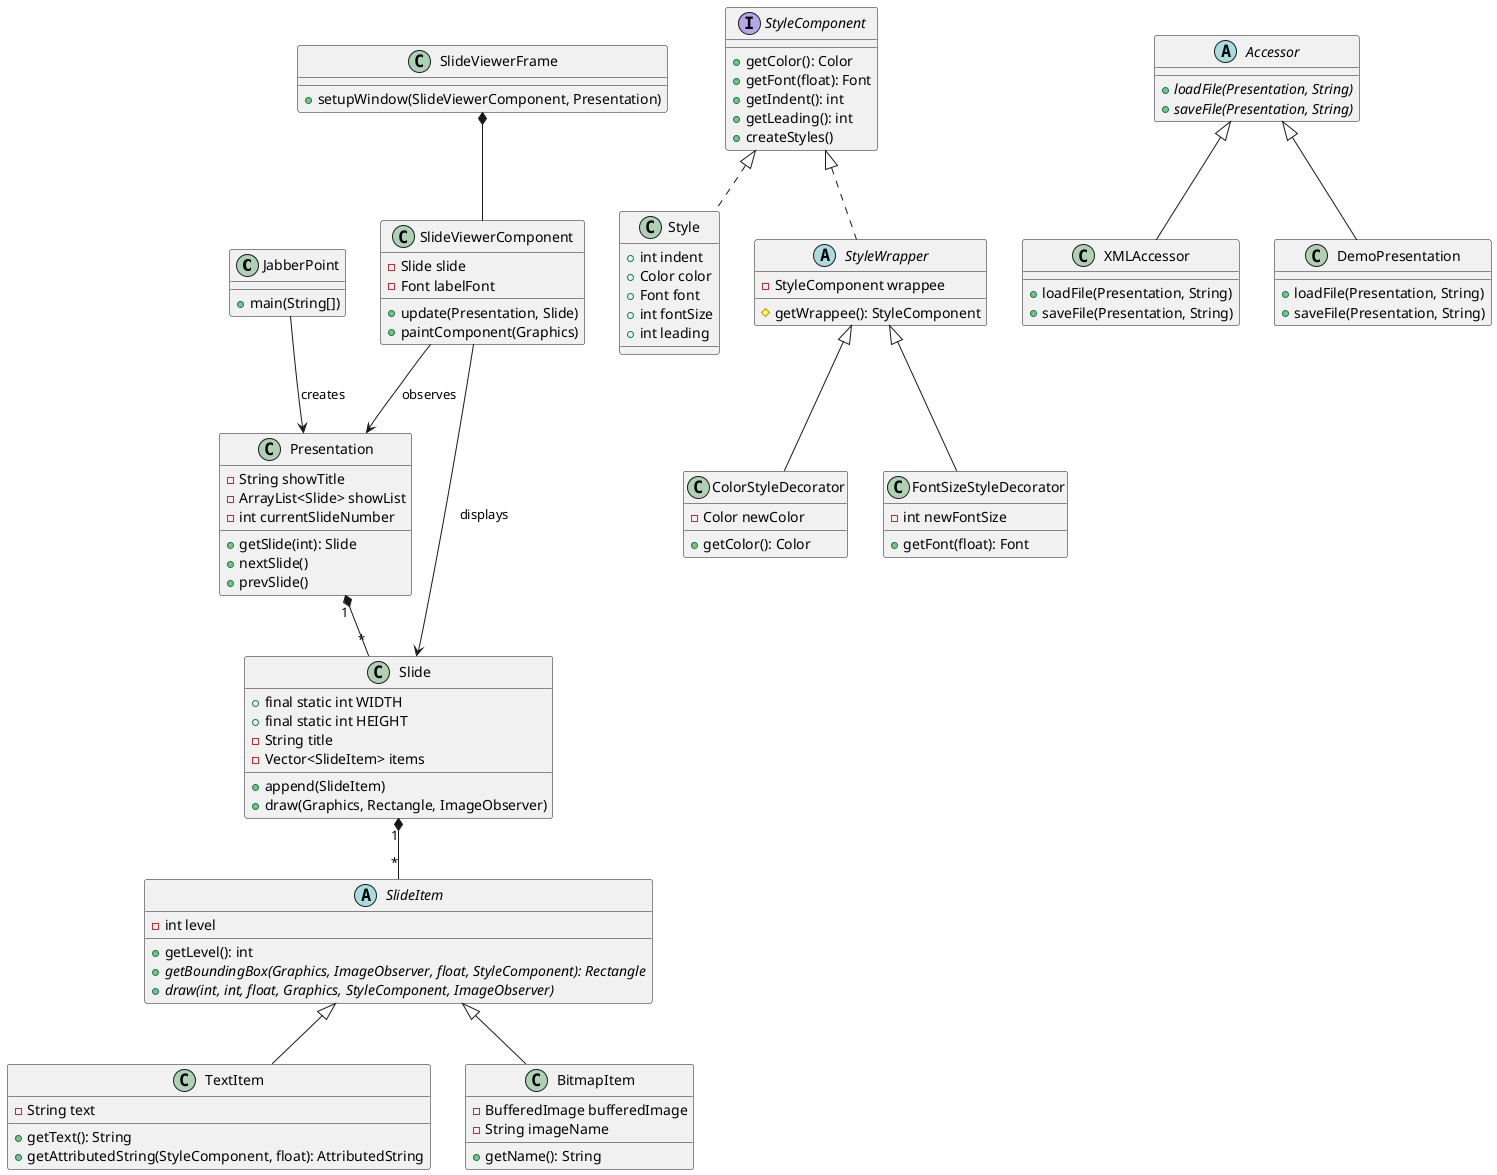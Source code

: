 @startuml JabberPoint

' Core classes
class JabberPoint {
    +main(String[])
}

class Presentation {
    -String showTitle
    -ArrayList<Slide> showList
    -int currentSlideNumber
    +getSlide(int): Slide
    +nextSlide()
    +prevSlide()
}

class Slide {
    +final static int WIDTH
    +final static int HEIGHT
    -String title
    -Vector<SlideItem> items
    +append(SlideItem)
    +draw(Graphics, Rectangle, ImageObserver)
}

' SlideItems
abstract class SlideItem {
    -int level
    +getLevel(): int
    +{abstract} getBoundingBox(Graphics, ImageObserver, float, StyleComponent): Rectangle
    +{abstract} draw(int, int, float, Graphics, StyleComponent, ImageObserver)
}

class TextItem {
    -String text
    +getText(): String
    +getAttributedString(StyleComponent, float): AttributedString
}

class BitmapItem {
    -BufferedImage bufferedImage
    -String imageName
    +getName(): String
}

' Style system
interface StyleComponent {
    +getColor(): Color
    +getFont(float): Font
    +getIndent(): int
    +getLeading(): int
    +createStyles()
}

class Style {
    +int indent
    +Color color
    +Font font
    +int fontSize
    +int leading
}

abstract class StyleWrapper {
    -StyleComponent wrappee
    #getWrappee(): StyleComponent
}

class ColorStyleDecorator {
    -Color newColor
    +getColor(): Color
}

class FontSizeStyleDecorator {
    -int newFontSize
    +getFont(float): Font
}

' Accessors
abstract class Accessor {
    +{abstract} loadFile(Presentation, String)
    +{abstract} saveFile(Presentation, String)
}

class XMLAccessor {
    +loadFile(Presentation, String)
    +saveFile(Presentation, String)
}

class DemoPresentation {
    +loadFile(Presentation, String)
    +saveFile(Presentation, String)
}

' UI Components
class SlideViewerFrame {
    +setupWindow(SlideViewerComponent, Presentation)
}

class SlideViewerComponent {
    -Slide slide
    -Font labelFont
    +update(Presentation, Slide)
    +paintComponent(Graphics)
}

' Relationships
JabberPoint --> Presentation : creates
Presentation "1" *-- "*" Slide
Slide "1" *-- "*" SlideItem
SlideItem <|-- TextItem
SlideItem <|-- BitmapItem

StyleComponent <|.. Style
StyleComponent <|.. StyleWrapper
StyleWrapper <|-- ColorStyleDecorator
StyleWrapper <|-- FontSizeStyleDecorator

Accessor <|-- XMLAccessor
Accessor <|-- DemoPresentation

SlideViewerFrame *-- SlideViewerComponent
SlideViewerComponent --> Slide : displays
SlideViewerComponent --> Presentation : observes

@enduml
